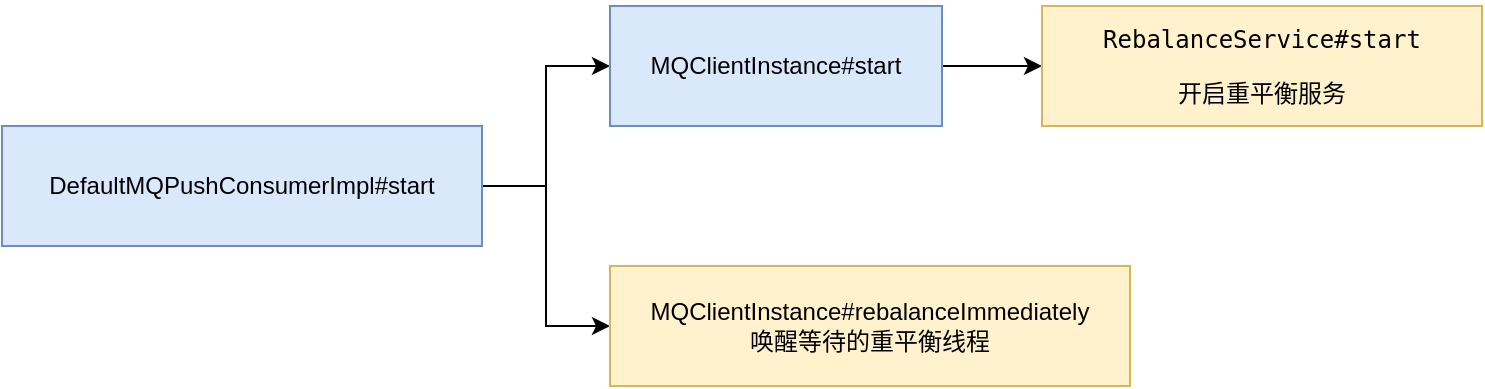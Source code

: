 <mxfile version="15.8.4" type="device"><diagram id="fg-M-z6g2A0h5H4V8W5o" name="第 1 页"><mxGraphModel dx="946" dy="625" grid="1" gridSize="10" guides="1" tooltips="1" connect="1" arrows="1" fold="1" page="1" pageScale="1" pageWidth="827" pageHeight="1169" math="0" shadow="0"><root><mxCell id="0"/><mxCell id="1" parent="0"/><mxCell id="tvJq5ULgfNp2Az3irjXG-5" style="edgeStyle=orthogonalEdgeStyle;rounded=0;orthogonalLoop=1;jettySize=auto;html=1;exitX=1;exitY=0.5;exitDx=0;exitDy=0;entryX=0;entryY=0.5;entryDx=0;entryDy=0;" edge="1" parent="1" source="tvJq5ULgfNp2Az3irjXG-1" target="tvJq5ULgfNp2Az3irjXG-2"><mxGeometry relative="1" as="geometry"/></mxCell><mxCell id="tvJq5ULgfNp2Az3irjXG-7" style="edgeStyle=orthogonalEdgeStyle;rounded=0;orthogonalLoop=1;jettySize=auto;html=1;exitX=1;exitY=0.5;exitDx=0;exitDy=0;entryX=0;entryY=0.5;entryDx=0;entryDy=0;" edge="1" parent="1" source="tvJq5ULgfNp2Az3irjXG-1" target="tvJq5ULgfNp2Az3irjXG-4"><mxGeometry relative="1" as="geometry"/></mxCell><mxCell id="tvJq5ULgfNp2Az3irjXG-1" value="DefaultMQPushConsumerImpl#start" style="rounded=0;whiteSpace=wrap;html=1;fillColor=#dae8fc;strokeColor=#6c8ebf;" vertex="1" parent="1"><mxGeometry x="50" y="250" width="240" height="60" as="geometry"/></mxCell><mxCell id="tvJq5ULgfNp2Az3irjXG-6" style="edgeStyle=orthogonalEdgeStyle;rounded=0;orthogonalLoop=1;jettySize=auto;html=1;exitX=1;exitY=0.5;exitDx=0;exitDy=0;entryX=0;entryY=0.5;entryDx=0;entryDy=0;" edge="1" parent="1" source="tvJq5ULgfNp2Az3irjXG-2" target="tvJq5ULgfNp2Az3irjXG-3"><mxGeometry relative="1" as="geometry"/></mxCell><mxCell id="tvJq5ULgfNp2Az3irjXG-2" value="MQClientInstance#start" style="rounded=0;whiteSpace=wrap;html=1;fillColor=#dae8fc;strokeColor=#6c8ebf;" vertex="1" parent="1"><mxGeometry x="354" y="190" width="166" height="60" as="geometry"/></mxCell><mxCell id="tvJq5ULgfNp2Az3irjXG-3" value="&lt;pre&gt;RebalanceService#start&lt;/pre&gt;&lt;pre&gt;开启重平衡服务&lt;/pre&gt;" style="rounded=0;whiteSpace=wrap;html=1;fillColor=#fff2cc;strokeColor=#d6b656;" vertex="1" parent="1"><mxGeometry x="570" y="190" width="220" height="60" as="geometry"/></mxCell><mxCell id="tvJq5ULgfNp2Az3irjXG-4" value="MQClientInstance#rebalanceImmediately&lt;br&gt;唤醒等待的重平衡线程" style="rounded=0;whiteSpace=wrap;html=1;fillColor=#fff2cc;strokeColor=#d6b656;" vertex="1" parent="1"><mxGeometry x="354" y="320" width="260" height="60" as="geometry"/></mxCell></root></mxGraphModel></diagram></mxfile>
